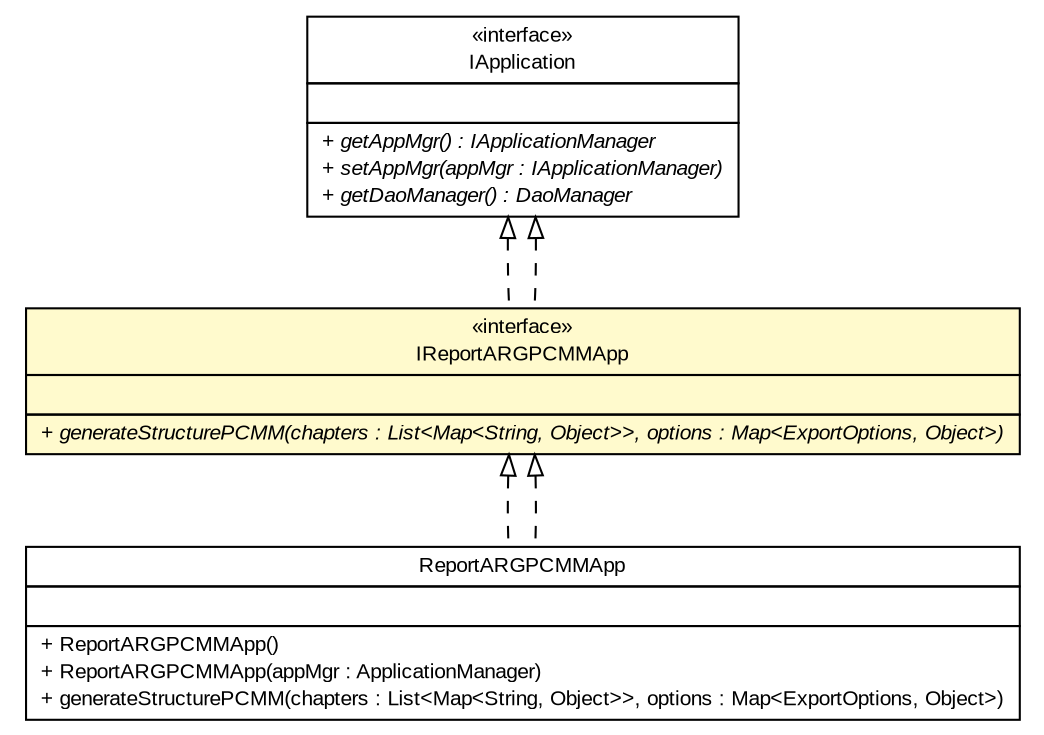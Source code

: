 #!/usr/local/bin/dot
#
# Class diagram 
# Generated by UMLGraph version R5_6-24-gf6e263 (http://www.umlgraph.org/)
#

digraph G {
	edge [fontname="arial",fontsize=10,labelfontname="arial",labelfontsize=10];
	node [fontname="arial",fontsize=10,shape=plaintext];
	nodesep=0.25;
	ranksep=0.5;
	// gov.sandia.cf.application.IApplication
	c193734 [label=<<table title="gov.sandia.cf.application.IApplication" border="0" cellborder="1" cellspacing="0" cellpadding="2" port="p" href="./IApplication.html">
		<tr><td><table border="0" cellspacing="0" cellpadding="1">
<tr><td align="center" balign="center"> &#171;interface&#187; </td></tr>
<tr><td align="center" balign="center"> IApplication </td></tr>
		</table></td></tr>
		<tr><td><table border="0" cellspacing="0" cellpadding="1">
<tr><td align="left" balign="left">  </td></tr>
		</table></td></tr>
		<tr><td><table border="0" cellspacing="0" cellpadding="1">
<tr><td align="left" balign="left"><font face="arial italic" point-size="10.0"> + getAppMgr() : IApplicationManager </font></td></tr>
<tr><td align="left" balign="left"><font face="arial italic" point-size="10.0"> + setAppMgr(appMgr : IApplicationManager) </font></td></tr>
<tr><td align="left" balign="left"><font face="arial italic" point-size="10.0"> + getDaoManager() : DaoManager </font></td></tr>
		</table></td></tr>
		</table>>, URL="./IApplication.html", fontname="arial", fontcolor="black", fontsize=10.0];
	// gov.sandia.cf.application.impl.ReportARGPCMMApp
	c193768 [label=<<table title="gov.sandia.cf.application.impl.ReportARGPCMMApp" border="0" cellborder="1" cellspacing="0" cellpadding="2" port="p" href="./impl/ReportARGPCMMApp.html">
		<tr><td><table border="0" cellspacing="0" cellpadding="1">
<tr><td align="center" balign="center"> ReportARGPCMMApp </td></tr>
		</table></td></tr>
		<tr><td><table border="0" cellspacing="0" cellpadding="1">
<tr><td align="left" balign="left">  </td></tr>
		</table></td></tr>
		<tr><td><table border="0" cellspacing="0" cellpadding="1">
<tr><td align="left" balign="left"> + ReportARGPCMMApp() </td></tr>
<tr><td align="left" balign="left"> + ReportARGPCMMApp(appMgr : ApplicationManager) </td></tr>
<tr><td align="left" balign="left"> + generateStructurePCMM(chapters : List&lt;Map&lt;String, Object&gt;&gt;, options : Map&lt;ExportOptions, Object&gt;) </td></tr>
		</table></td></tr>
		</table>>, URL="./impl/ReportARGPCMMApp.html", fontname="arial", fontcolor="black", fontsize=10.0];
	// gov.sandia.cf.application.IReportARGPCMMApp
	c193780 [label=<<table title="gov.sandia.cf.application.IReportARGPCMMApp" border="0" cellborder="1" cellspacing="0" cellpadding="2" port="p" bgcolor="lemonChiffon" href="./IReportARGPCMMApp.html">
		<tr><td><table border="0" cellspacing="0" cellpadding="1">
<tr><td align="center" balign="center"> &#171;interface&#187; </td></tr>
<tr><td align="center" balign="center"> IReportARGPCMMApp </td></tr>
		</table></td></tr>
		<tr><td><table border="0" cellspacing="0" cellpadding="1">
<tr><td align="left" balign="left">  </td></tr>
		</table></td></tr>
		<tr><td><table border="0" cellspacing="0" cellpadding="1">
<tr><td align="left" balign="left"><font face="arial italic" point-size="10.0"> + generateStructurePCMM(chapters : List&lt;Map&lt;String, Object&gt;&gt;, options : Map&lt;ExportOptions, Object&gt;) </font></td></tr>
		</table></td></tr>
		</table>>, URL="./IReportARGPCMMApp.html", fontname="arial", fontcolor="black", fontsize=10.0];
	//gov.sandia.cf.application.impl.ReportARGPCMMApp implements gov.sandia.cf.application.IReportARGPCMMApp
	c193780:p -> c193768:p [dir=back,arrowtail=empty,style=dashed];
	//gov.sandia.cf.application.IReportARGPCMMApp implements gov.sandia.cf.application.IApplication
	c193734:p -> c193780:p [dir=back,arrowtail=empty,style=dashed];
	//gov.sandia.cf.application.IReportARGPCMMApp implements gov.sandia.cf.application.IApplication
	c193734:p -> c193780:p [dir=back,arrowtail=empty,style=dashed];
	//gov.sandia.cf.application.impl.ReportARGPCMMApp implements gov.sandia.cf.application.IReportARGPCMMApp
	c193780:p -> c193768:p [dir=back,arrowtail=empty,style=dashed];
}

